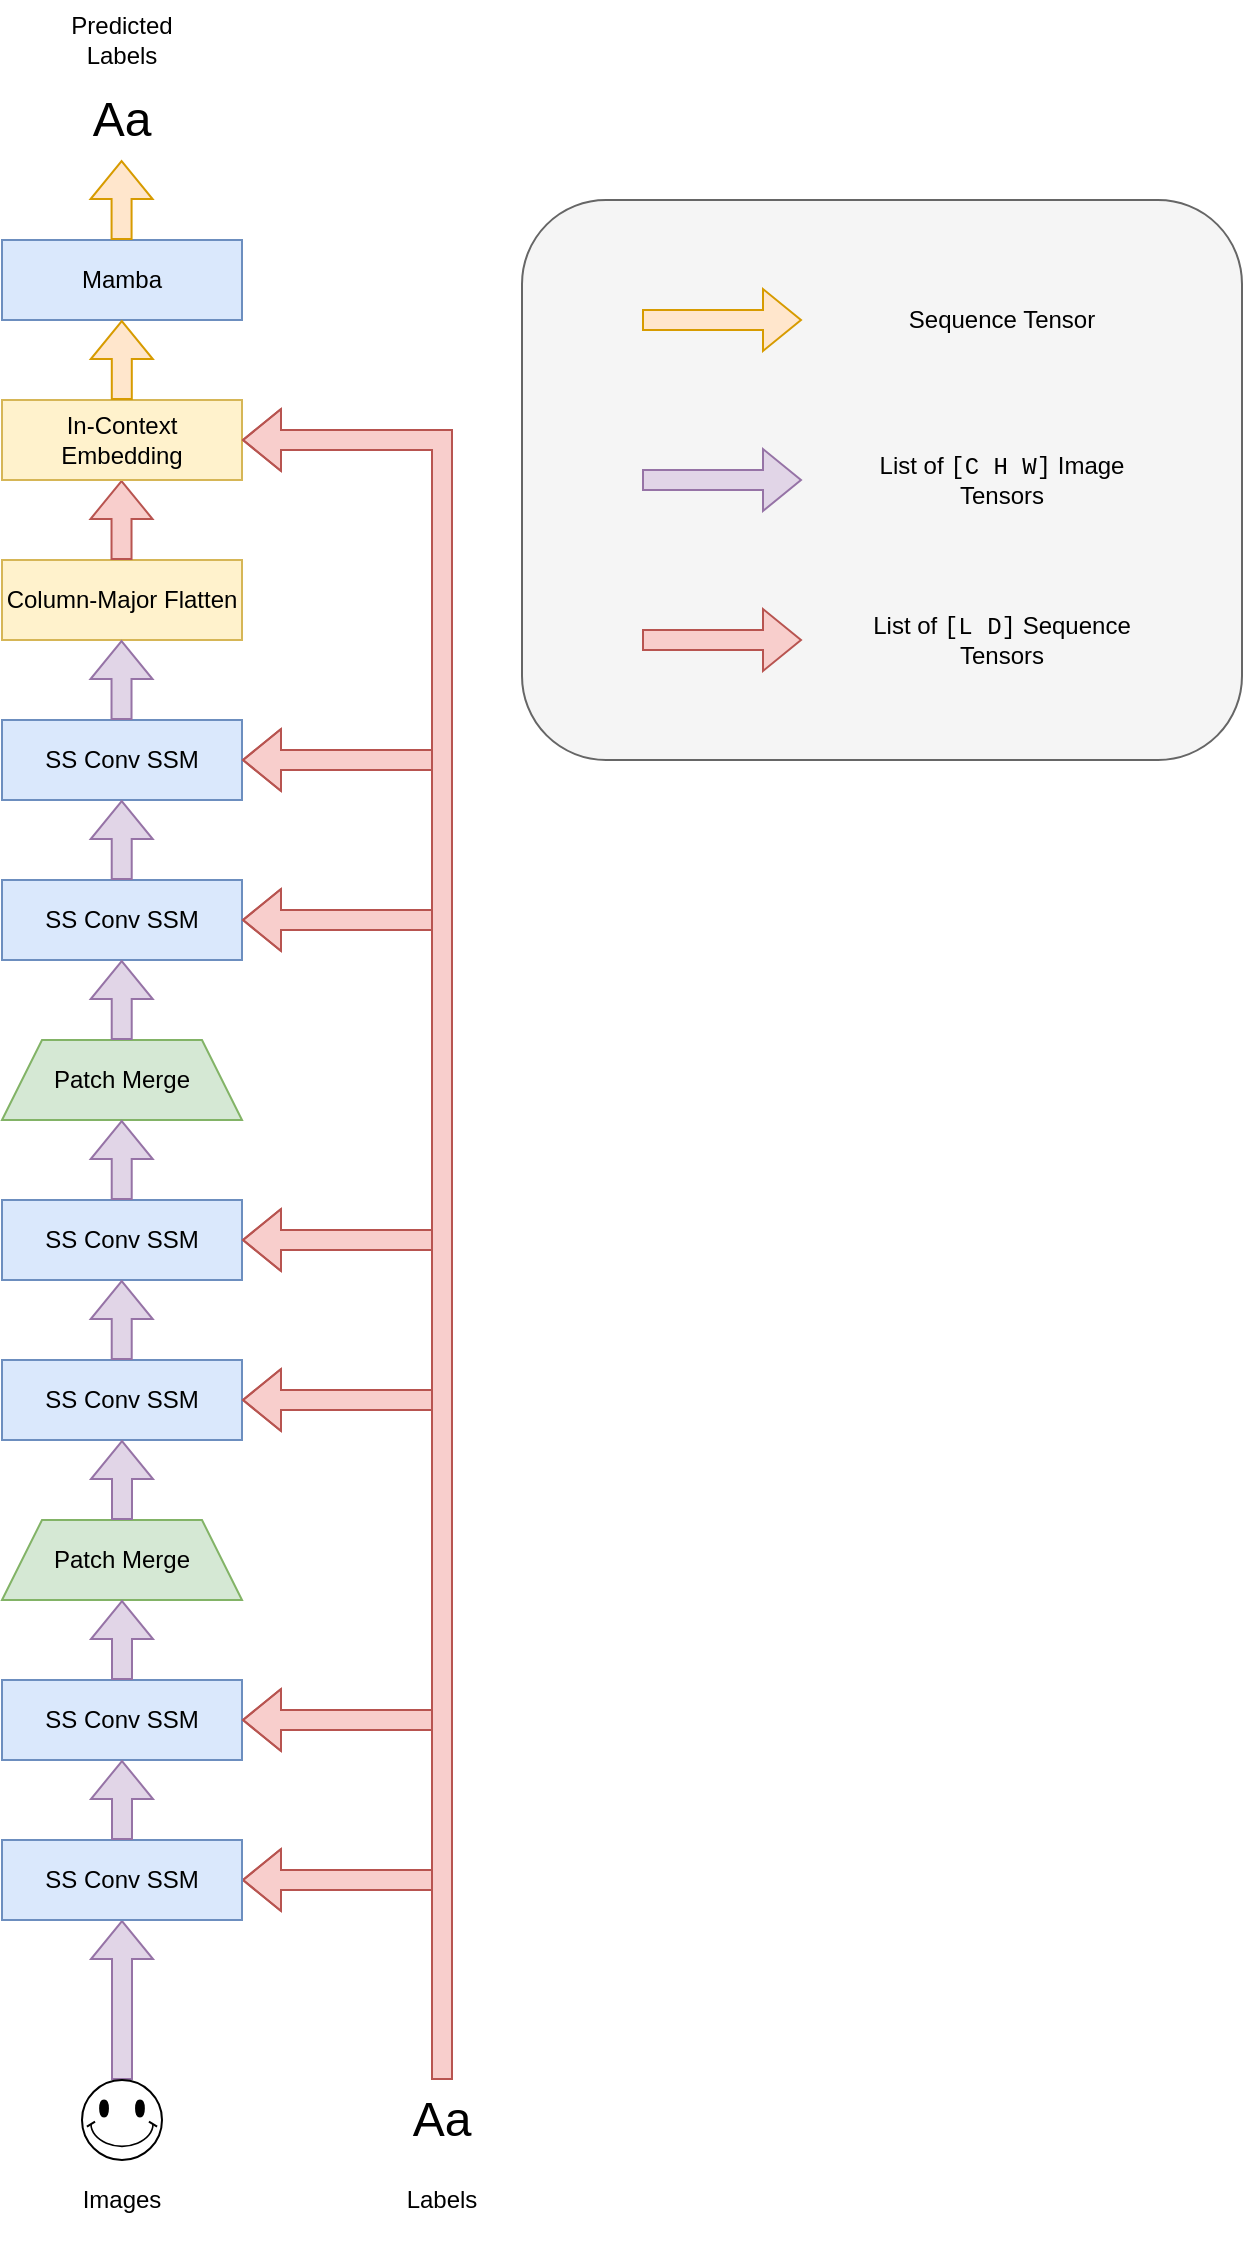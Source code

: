 <mxfile version="25.0.2">
  <diagram name="Page-1" id="wS9EBDVNbl1yrAbbTAV1">
    <mxGraphModel dx="1793" dy="2034" grid="1" gridSize="10" guides="1" tooltips="1" connect="1" arrows="1" fold="1" page="1" pageScale="1" pageWidth="1600" pageHeight="900" math="0" shadow="0">
      <root>
        <mxCell id="0" />
        <mxCell id="1" parent="0" />
        <mxCell id="J3nuW8a6T6yVLwqFihnX-17" value="Aa" style="text;strokeColor=none;align=center;fillColor=none;html=1;verticalAlign=middle;whiteSpace=wrap;rounded=0;fontSize=24;" parent="1" vertex="1">
          <mxGeometry x="710" y="960" width="60" height="40" as="geometry" />
        </mxCell>
        <mxCell id="J3nuW8a6T6yVLwqFihnX-18" value="Predicted Labels" style="text;strokeColor=none;align=center;fillColor=none;html=1;verticalAlign=middle;whiteSpace=wrap;rounded=0;" parent="1" vertex="1">
          <mxGeometry x="550" y="-80" width="60" height="40" as="geometry" />
        </mxCell>
        <mxCell id="J3nuW8a6T6yVLwqFihnX-34" value="" style="shape=flexArrow;endArrow=classic;html=1;rounded=0;fillColor=#f8cecc;strokeColor=#b85450;edgeStyle=elbowEdgeStyle;elbow=vertical;" parent="1" target="GkQCIfRcGB_46TWnN1-P-3" edge="1">
          <mxGeometry width="50" height="50" relative="1" as="geometry">
            <mxPoint x="740" y="960" as="sourcePoint" />
            <mxPoint x="740" y="880" as="targetPoint" />
            <Array as="points">
              <mxPoint x="670" y="860" />
            </Array>
          </mxGeometry>
        </mxCell>
        <mxCell id="J3nuW8a6T6yVLwqFihnX-49" value="" style="shape=flexArrow;endArrow=classic;html=1;rounded=0;fillColor=#e1d5e7;strokeColor=#9673a6;" parent="1" target="GkQCIfRcGB_46TWnN1-P-3" edge="1">
          <mxGeometry width="50" height="50" relative="1" as="geometry">
            <mxPoint x="580" y="960" as="sourcePoint" />
            <mxPoint x="580" y="880" as="targetPoint" />
          </mxGeometry>
        </mxCell>
        <mxCell id="J3nuW8a6T6yVLwqFihnX-51" value="Labels" style="text;strokeColor=none;align=center;fillColor=none;html=1;verticalAlign=middle;whiteSpace=wrap;rounded=0;" parent="1" vertex="1">
          <mxGeometry x="710" y="1000" width="60" height="40" as="geometry" />
        </mxCell>
        <mxCell id="J3nuW8a6T6yVLwqFihnX-52" value="Aa" style="text;strokeColor=none;align=center;fillColor=none;html=1;verticalAlign=middle;whiteSpace=wrap;rounded=0;fontSize=24;" parent="1" vertex="1">
          <mxGeometry x="550" y="-40" width="60" height="40" as="geometry" />
        </mxCell>
        <mxCell id="GkQCIfRcGB_46TWnN1-P-3" value="SS Conv SSM" style="rounded=0;whiteSpace=wrap;html=1;fillColor=#dae8fc;strokeColor=#6c8ebf;" parent="1" vertex="1">
          <mxGeometry x="520" y="840" width="120" height="40" as="geometry" />
        </mxCell>
        <mxCell id="GkQCIfRcGB_46TWnN1-P-4" value="" style="verticalLabelPosition=bottom;verticalAlign=top;html=1;shape=mxgraph.basic.smiley" parent="1" vertex="1">
          <mxGeometry x="560" y="960" width="40" height="40" as="geometry" />
        </mxCell>
        <mxCell id="GkQCIfRcGB_46TWnN1-P-5" value="Images" style="text;strokeColor=none;align=center;fillColor=none;html=1;verticalAlign=middle;whiteSpace=wrap;rounded=0;" parent="1" vertex="1">
          <mxGeometry x="550" y="1000" width="60" height="40" as="geometry" />
        </mxCell>
        <mxCell id="GkQCIfRcGB_46TWnN1-P-6" value="SS Conv SSM" style="rounded=0;whiteSpace=wrap;html=1;fillColor=#dae8fc;strokeColor=#6c8ebf;" parent="1" vertex="1">
          <mxGeometry x="520" y="760" width="120" height="40" as="geometry" />
        </mxCell>
        <mxCell id="GkQCIfRcGB_46TWnN1-P-7" value="SS Conv SSM" style="rounded=0;whiteSpace=wrap;html=1;fillColor=#dae8fc;strokeColor=#6c8ebf;" parent="1" vertex="1">
          <mxGeometry x="520" y="600" width="120" height="40" as="geometry" />
        </mxCell>
        <mxCell id="GkQCIfRcGB_46TWnN1-P-8" value="SS Conv SSM" style="rounded=0;whiteSpace=wrap;html=1;fillColor=#dae8fc;strokeColor=#6c8ebf;" parent="1" vertex="1">
          <mxGeometry x="520" y="520" width="120" height="40" as="geometry" />
        </mxCell>
        <mxCell id="GkQCIfRcGB_46TWnN1-P-9" value="SS Conv SSM" style="rounded=0;whiteSpace=wrap;html=1;fillColor=#dae8fc;strokeColor=#6c8ebf;" parent="1" vertex="1">
          <mxGeometry x="520" y="360" width="120" height="40" as="geometry" />
        </mxCell>
        <mxCell id="GkQCIfRcGB_46TWnN1-P-10" value="SS Conv SSM" style="rounded=0;whiteSpace=wrap;html=1;fillColor=#dae8fc;strokeColor=#6c8ebf;" parent="1" vertex="1">
          <mxGeometry x="520" y="280" width="120" height="40" as="geometry" />
        </mxCell>
        <mxCell id="GkQCIfRcGB_46TWnN1-P-11" value="Patch Merge" style="shape=trapezoid;perimeter=trapezoidPerimeter;whiteSpace=wrap;html=1;fixedSize=1;fillColor=#d5e8d4;strokeColor=#82b366;size=20.0;" parent="1" vertex="1">
          <mxGeometry x="520" y="440" width="120" height="40" as="geometry" />
        </mxCell>
        <mxCell id="GkQCIfRcGB_46TWnN1-P-12" value="Patch Merge" style="shape=trapezoid;perimeter=trapezoidPerimeter;whiteSpace=wrap;html=1;fixedSize=1;fillColor=#d5e8d4;strokeColor=#82b366;size=20.0;" parent="1" vertex="1">
          <mxGeometry x="520" y="680" width="120" height="40" as="geometry" />
        </mxCell>
        <mxCell id="GkQCIfRcGB_46TWnN1-P-13" value="" style="shape=flexArrow;endArrow=classic;html=1;rounded=0;fillColor=#e1d5e7;strokeColor=#9673a6;" parent="1" source="GkQCIfRcGB_46TWnN1-P-3" target="GkQCIfRcGB_46TWnN1-P-6" edge="1">
          <mxGeometry width="50" height="50" relative="1" as="geometry">
            <mxPoint x="730" y="800" as="sourcePoint" />
            <mxPoint x="730" y="720" as="targetPoint" />
          </mxGeometry>
        </mxCell>
        <mxCell id="GkQCIfRcGB_46TWnN1-P-15" value="" style="shape=flexArrow;endArrow=classic;html=1;rounded=0;fillColor=#e1d5e7;strokeColor=#9673a6;" parent="1" source="GkQCIfRcGB_46TWnN1-P-12" target="GkQCIfRcGB_46TWnN1-P-7" edge="1">
          <mxGeometry width="50" height="50" relative="1" as="geometry">
            <mxPoint x="770" y="650" as="sourcePoint" />
            <mxPoint x="770" y="570" as="targetPoint" />
          </mxGeometry>
        </mxCell>
        <mxCell id="GkQCIfRcGB_46TWnN1-P-16" value="" style="shape=flexArrow;endArrow=classic;html=1;rounded=0;fillColor=#e1d5e7;strokeColor=#9673a6;" parent="1" source="GkQCIfRcGB_46TWnN1-P-6" target="GkQCIfRcGB_46TWnN1-P-12" edge="1">
          <mxGeometry width="50" height="50" relative="1" as="geometry">
            <mxPoint x="770" y="855" as="sourcePoint" />
            <mxPoint x="770" y="775" as="targetPoint" />
          </mxGeometry>
        </mxCell>
        <mxCell id="GkQCIfRcGB_46TWnN1-P-18" value="" style="shape=flexArrow;endArrow=classic;html=1;rounded=0;fillColor=#e1d5e7;strokeColor=#9673a6;" parent="1" edge="1">
          <mxGeometry width="50" height="50" relative="1" as="geometry">
            <mxPoint x="579.86" y="440" as="sourcePoint" />
            <mxPoint x="579.86" y="400" as="targetPoint" />
          </mxGeometry>
        </mxCell>
        <mxCell id="GkQCIfRcGB_46TWnN1-P-19" value="" style="shape=flexArrow;endArrow=classic;html=1;rounded=0;fillColor=#e1d5e7;strokeColor=#9673a6;" parent="1" edge="1">
          <mxGeometry width="50" height="50" relative="1" as="geometry">
            <mxPoint x="579.86" y="520" as="sourcePoint" />
            <mxPoint x="579.86" y="480" as="targetPoint" />
          </mxGeometry>
        </mxCell>
        <mxCell id="GkQCIfRcGB_46TWnN1-P-20" value="" style="shape=flexArrow;endArrow=classic;html=1;rounded=0;fillColor=#e1d5e7;strokeColor=#9673a6;" parent="1" edge="1">
          <mxGeometry width="50" height="50" relative="1" as="geometry">
            <mxPoint x="579.86" y="600" as="sourcePoint" />
            <mxPoint x="579.86" y="560" as="targetPoint" />
          </mxGeometry>
        </mxCell>
        <mxCell id="GkQCIfRcGB_46TWnN1-P-21" value="" style="shape=flexArrow;endArrow=classic;html=1;rounded=0;fillColor=#e1d5e7;strokeColor=#9673a6;" parent="1" edge="1">
          <mxGeometry width="50" height="50" relative="1" as="geometry">
            <mxPoint x="579.86" y="360" as="sourcePoint" />
            <mxPoint x="579.86" y="320" as="targetPoint" />
          </mxGeometry>
        </mxCell>
        <mxCell id="GkQCIfRcGB_46TWnN1-P-22" value="Column-Major Flatten" style="rounded=0;whiteSpace=wrap;html=1;fillColor=#fff2cc;strokeColor=#d6b656;" parent="1" vertex="1">
          <mxGeometry x="520" y="200" width="120" height="40" as="geometry" />
        </mxCell>
        <mxCell id="GkQCIfRcGB_46TWnN1-P-23" value="Mamba" style="rounded=0;whiteSpace=wrap;html=1;fillColor=#dae8fc;strokeColor=#6c8ebf;" parent="1" vertex="1">
          <mxGeometry x="520" y="40" width="120" height="40" as="geometry" />
        </mxCell>
        <mxCell id="GkQCIfRcGB_46TWnN1-P-24" value="" style="shape=flexArrow;endArrow=classic;html=1;rounded=0;fillColor=#e1d5e7;strokeColor=#9673a6;" parent="1" edge="1">
          <mxGeometry width="50" height="50" relative="1" as="geometry">
            <mxPoint x="579.76" y="280" as="sourcePoint" />
            <mxPoint x="579.76" y="240" as="targetPoint" />
          </mxGeometry>
        </mxCell>
        <mxCell id="GkQCIfRcGB_46TWnN1-P-25" value="" style="shape=flexArrow;endArrow=classic;html=1;rounded=0;fillColor=#f8cecc;strokeColor=#b85450;" parent="1" edge="1">
          <mxGeometry width="50" height="50" relative="1" as="geometry">
            <mxPoint x="579.76" y="200" as="sourcePoint" />
            <mxPoint x="579.76" y="160" as="targetPoint" />
          </mxGeometry>
        </mxCell>
        <mxCell id="GkQCIfRcGB_46TWnN1-P-26" value="" style="shape=flexArrow;endArrow=classic;html=1;rounded=0;fillColor=#f8cecc;strokeColor=#b85450;edgeStyle=elbowEdgeStyle;elbow=vertical;" parent="1" target="GkQCIfRcGB_46TWnN1-P-6" edge="1">
          <mxGeometry width="50" height="50" relative="1" as="geometry">
            <mxPoint x="740" y="960" as="sourcePoint" />
            <mxPoint x="740" y="880" as="targetPoint" />
            <Array as="points">
              <mxPoint x="680" y="780" />
            </Array>
          </mxGeometry>
        </mxCell>
        <mxCell id="GkQCIfRcGB_46TWnN1-P-27" value="" style="shape=flexArrow;endArrow=classic;html=1;rounded=0;fillColor=#f8cecc;strokeColor=#b85450;edgeStyle=elbowEdgeStyle;elbow=vertical;" parent="1" target="GkQCIfRcGB_46TWnN1-P-7" edge="1">
          <mxGeometry width="50" height="50" relative="1" as="geometry">
            <mxPoint x="740" y="960" as="sourcePoint" />
            <mxPoint x="740" y="880" as="targetPoint" />
            <Array as="points">
              <mxPoint x="670" y="620" />
            </Array>
          </mxGeometry>
        </mxCell>
        <mxCell id="GkQCIfRcGB_46TWnN1-P-28" value="" style="shape=flexArrow;endArrow=classic;html=1;rounded=0;fillColor=#f8cecc;strokeColor=#b85450;edgeStyle=elbowEdgeStyle;elbow=vertical;" parent="1" target="GkQCIfRcGB_46TWnN1-P-9" edge="1">
          <mxGeometry width="50" height="50" relative="1" as="geometry">
            <mxPoint x="740" y="960" as="sourcePoint" />
            <mxPoint x="740" y="880" as="targetPoint" />
            <Array as="points">
              <mxPoint x="680" y="380" />
            </Array>
          </mxGeometry>
        </mxCell>
        <mxCell id="GkQCIfRcGB_46TWnN1-P-29" value="" style="shape=flexArrow;endArrow=classic;html=1;rounded=0;fillColor=#f8cecc;strokeColor=#b85450;edgeStyle=elbowEdgeStyle;elbow=vertical;" parent="1" target="GkQCIfRcGB_46TWnN1-P-10" edge="1">
          <mxGeometry width="50" height="50" relative="1" as="geometry">
            <mxPoint x="740" y="960" as="sourcePoint" />
            <mxPoint x="740" y="880" as="targetPoint" />
            <Array as="points">
              <mxPoint x="660" y="300" />
            </Array>
          </mxGeometry>
        </mxCell>
        <mxCell id="GkQCIfRcGB_46TWnN1-P-30" value="" style="shape=flexArrow;endArrow=classic;html=1;rounded=0;fillColor=#f8cecc;strokeColor=#b85450;edgeStyle=elbowEdgeStyle;elbow=vertical;" parent="1" target="GkQCIfRcGB_46TWnN1-P-8" edge="1">
          <mxGeometry width="50" height="50" relative="1" as="geometry">
            <mxPoint x="740" y="960" as="sourcePoint" />
            <mxPoint x="740" y="880" as="targetPoint" />
            <Array as="points">
              <mxPoint x="670" y="540" />
            </Array>
          </mxGeometry>
        </mxCell>
        <mxCell id="GkQCIfRcGB_46TWnN1-P-32" value="" style="shape=flexArrow;endArrow=classic;html=1;rounded=0;fillColor=#ffe6cc;strokeColor=#d79b00;" parent="1" edge="1">
          <mxGeometry width="50" height="50" relative="1" as="geometry">
            <mxPoint x="579.79" y="40" as="sourcePoint" />
            <mxPoint x="579.79" as="targetPoint" />
          </mxGeometry>
        </mxCell>
        <mxCell id="d_OAHPBLgNly8nNkNr4D-1" value="" style="rounded=1;whiteSpace=wrap;html=1;fillColor=#f5f5f5;fontColor=#333333;strokeColor=#666666;" vertex="1" parent="1">
          <mxGeometry x="780" y="20" width="360" height="280" as="geometry" />
        </mxCell>
        <mxCell id="d_OAHPBLgNly8nNkNr4D-2" value="" style="edgeStyle=none;orthogonalLoop=1;jettySize=auto;html=1;rounded=0;shape=flexArrow;fillColor=#ffe6cc;strokeColor=#d79b00;" edge="1" parent="1">
          <mxGeometry width="80" relative="1" as="geometry">
            <mxPoint x="840" y="80" as="sourcePoint" />
            <mxPoint x="920" y="80" as="targetPoint" />
            <Array as="points" />
          </mxGeometry>
        </mxCell>
        <mxCell id="d_OAHPBLgNly8nNkNr4D-3" value="Sequence Tensor" style="text;strokeColor=none;align=center;fillColor=none;html=1;verticalAlign=middle;whiteSpace=wrap;rounded=0;" vertex="1" parent="1">
          <mxGeometry x="940" y="60" width="160" height="40" as="geometry" />
        </mxCell>
        <mxCell id="d_OAHPBLgNly8nNkNr4D-4" value="" style="edgeStyle=none;orthogonalLoop=1;jettySize=auto;html=1;rounded=0;shape=flexArrow;fillColor=#e1d5e7;strokeColor=#9673a6;" edge="1" parent="1">
          <mxGeometry width="80" relative="1" as="geometry">
            <mxPoint x="840" y="160" as="sourcePoint" />
            <mxPoint x="920" y="160" as="targetPoint" />
            <Array as="points" />
          </mxGeometry>
        </mxCell>
        <mxCell id="d_OAHPBLgNly8nNkNr4D-5" value="List of &lt;font face=&quot;Courier New&quot;&gt;[C H W]&lt;/font&gt;&amp;nbsp;Image Tensors" style="text;strokeColor=none;align=center;fillColor=none;html=1;verticalAlign=middle;whiteSpace=wrap;rounded=0;" vertex="1" parent="1">
          <mxGeometry x="940" y="140" width="160" height="40" as="geometry" />
        </mxCell>
        <mxCell id="d_OAHPBLgNly8nNkNr4D-6" value="" style="edgeStyle=none;orthogonalLoop=1;jettySize=auto;html=1;rounded=0;shape=flexArrow;fillColor=#f8cecc;strokeColor=#b85450;" edge="1" parent="1">
          <mxGeometry width="80" relative="1" as="geometry">
            <mxPoint x="840" y="240" as="sourcePoint" />
            <mxPoint x="920" y="240" as="targetPoint" />
            <Array as="points" />
          </mxGeometry>
        </mxCell>
        <mxCell id="d_OAHPBLgNly8nNkNr4D-7" value="List of &lt;font face=&quot;Courier New&quot;&gt;[L D]&lt;/font&gt;&amp;nbsp;Sequence Tensors" style="text;strokeColor=none;align=center;fillColor=none;html=1;verticalAlign=middle;whiteSpace=wrap;rounded=0;" vertex="1" parent="1">
          <mxGeometry x="940" y="220" width="160" height="40" as="geometry" />
        </mxCell>
        <mxCell id="d_OAHPBLgNly8nNkNr4D-8" value="In-Context Embedding" style="rounded=0;whiteSpace=wrap;html=1;fillColor=#fff2cc;strokeColor=#d6b656;" vertex="1" parent="1">
          <mxGeometry x="520" y="120" width="120" height="40" as="geometry" />
        </mxCell>
        <mxCell id="d_OAHPBLgNly8nNkNr4D-9" value="" style="shape=flexArrow;endArrow=classic;html=1;rounded=0;fillColor=#f8cecc;strokeColor=#b85450;edgeStyle=elbowEdgeStyle;elbow=vertical;" edge="1" parent="1" target="d_OAHPBLgNly8nNkNr4D-8">
          <mxGeometry width="50" height="50" relative="1" as="geometry">
            <mxPoint x="740" y="960" as="sourcePoint" />
            <mxPoint x="740" y="880" as="targetPoint" />
            <Array as="points">
              <mxPoint x="680" y="140" />
            </Array>
          </mxGeometry>
        </mxCell>
        <mxCell id="d_OAHPBLgNly8nNkNr4D-11" value="" style="shape=flexArrow;endArrow=classic;html=1;rounded=0;fillColor=#ffe6cc;strokeColor=#d79b00;" edge="1" parent="1">
          <mxGeometry width="50" height="50" relative="1" as="geometry">
            <mxPoint x="579.9" y="120" as="sourcePoint" />
            <mxPoint x="579.9" y="80" as="targetPoint" />
          </mxGeometry>
        </mxCell>
      </root>
    </mxGraphModel>
  </diagram>
</mxfile>
